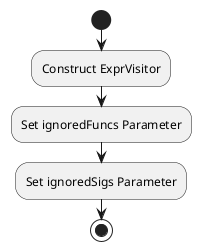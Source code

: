 @startuml
start
 :Construct ExprVisitor;
 :Set ignoredFuncs Parameter;
 :Set ignoredSigs Parameter;
stop
@enduml